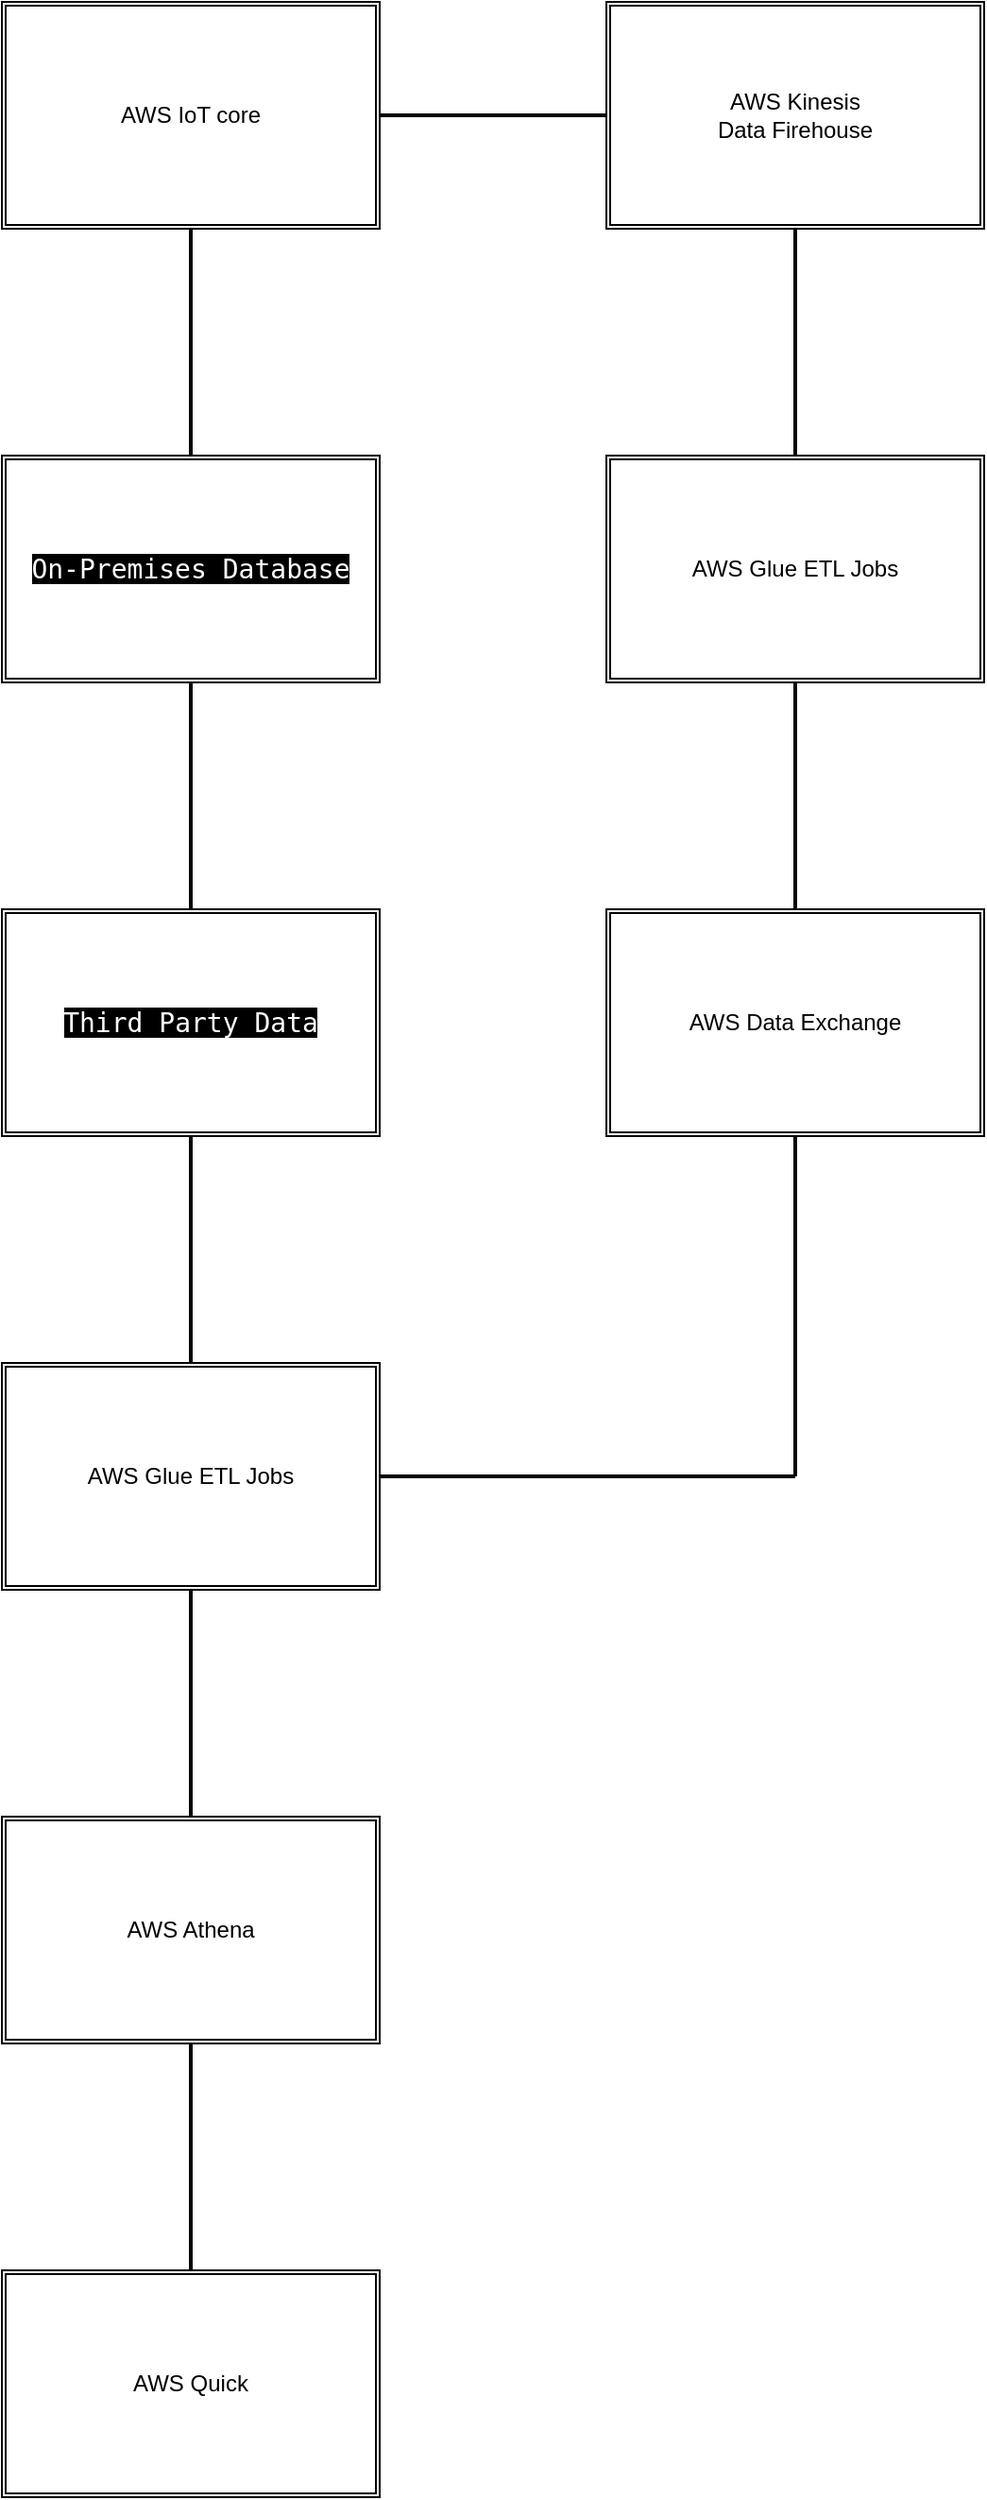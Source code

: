 <mxfile>
    <diagram id="CeNFeEuSDluuCCMmYU3P" name="Page-1">
        <mxGraphModel dx="1051" dy="773" grid="1" gridSize="10" guides="1" tooltips="1" connect="1" arrows="1" fold="1" page="1" pageScale="1" pageWidth="850" pageHeight="1100" math="0" shadow="0">
            <root>
                <mxCell id="0"/>
                <mxCell id="1" parent="0"/>
                <mxCell id="2" value="AWS IoT core" style="shape=ext;double=1;rounded=0;whiteSpace=wrap;html=1;" vertex="1" parent="1">
                    <mxGeometry x="80" y="80" width="200" height="120" as="geometry"/>
                </mxCell>
                <mxCell id="3" value="AWS Glue ETL Jobs" style="shape=ext;double=1;rounded=0;whiteSpace=wrap;html=1;" vertex="1" parent="1">
                    <mxGeometry x="80" y="800" width="200" height="120" as="geometry"/>
                </mxCell>
                <mxCell id="4" value="AWS Athena" style="shape=ext;double=1;rounded=0;whiteSpace=wrap;html=1;" vertex="1" parent="1">
                    <mxGeometry x="80" y="1040" width="200" height="120" as="geometry"/>
                </mxCell>
                <mxCell id="6" value="AWS Kinesis&lt;br&gt;Data Firehouse" style="shape=ext;double=1;rounded=0;whiteSpace=wrap;html=1;" vertex="1" parent="1">
                    <mxGeometry x="400" y="80" width="200" height="120" as="geometry"/>
                </mxCell>
                <mxCell id="7" value="&lt;span style=&quot;color: rgb(255, 255, 255); font-family: &amp;quot;Söhne Mono&amp;quot;, Monaco, &amp;quot;Andale Mono&amp;quot;, &amp;quot;Ubuntu Mono&amp;quot;, monospace; font-size: 14px; text-align: left; background-color: rgb(0, 0, 0);&quot;&gt;On-Premises Database&lt;/span&gt;" style="shape=ext;double=1;rounded=0;whiteSpace=wrap;html=1;" vertex="1" parent="1">
                    <mxGeometry x="80" y="320" width="200" height="120" as="geometry"/>
                </mxCell>
                <mxCell id="8" value="AWS Quick" style="shape=ext;double=1;rounded=0;whiteSpace=wrap;html=1;" vertex="1" parent="1">
                    <mxGeometry x="80" y="1280" width="200" height="120" as="geometry"/>
                </mxCell>
                <mxCell id="9" value="&lt;div style=&quot;text-align: left;&quot;&gt;&lt;font face=&quot;Söhne Mono, Monaco, Andale Mono, Ubuntu Mono, monospace&quot; color=&quot;#ffffff&quot;&gt;&lt;span style=&quot;font-size: 14px; background-color: rgb(0, 0, 0);&quot;&gt;Third Party Data&lt;/span&gt;&lt;/font&gt;&lt;/div&gt;" style="shape=ext;double=1;rounded=0;whiteSpace=wrap;html=1;" vertex="1" parent="1">
                    <mxGeometry x="80" y="560" width="200" height="120" as="geometry"/>
                </mxCell>
                <mxCell id="10" value="AWS Glue ETL Jobs" style="shape=ext;double=1;rounded=0;whiteSpace=wrap;html=1;" vertex="1" parent="1">
                    <mxGeometry x="400" y="320" width="200" height="120" as="geometry"/>
                </mxCell>
                <mxCell id="11" value="AWS Data Exchange" style="shape=ext;double=1;rounded=0;whiteSpace=wrap;html=1;" vertex="1" parent="1">
                    <mxGeometry x="400" y="560" width="200" height="120" as="geometry"/>
                </mxCell>
                <mxCell id="12" value="" style="line;strokeWidth=2;direction=south;html=1;" vertex="1" parent="1">
                    <mxGeometry x="175" y="200" width="10" height="120" as="geometry"/>
                </mxCell>
                <mxCell id="13" value="" style="line;strokeWidth=2;direction=south;html=1;" vertex="1" parent="1">
                    <mxGeometry x="175" y="680" width="10" height="120" as="geometry"/>
                </mxCell>
                <mxCell id="14" value="" style="line;strokeWidth=2;direction=south;html=1;" vertex="1" parent="1">
                    <mxGeometry x="495" y="440" width="10" height="120" as="geometry"/>
                </mxCell>
                <mxCell id="15" value="" style="line;strokeWidth=2;direction=south;html=1;" vertex="1" parent="1">
                    <mxGeometry x="175" y="440" width="10" height="120" as="geometry"/>
                </mxCell>
                <mxCell id="16" value="" style="line;strokeWidth=2;direction=south;html=1;" vertex="1" parent="1">
                    <mxGeometry x="495" y="200" width="10" height="120" as="geometry"/>
                </mxCell>
                <mxCell id="17" value="" style="line;strokeWidth=2;direction=south;html=1;" vertex="1" parent="1">
                    <mxGeometry x="175" y="1160" width="10" height="120" as="geometry"/>
                </mxCell>
                <mxCell id="18" value="" style="line;strokeWidth=2;direction=south;html=1;" vertex="1" parent="1">
                    <mxGeometry x="97.5" y="920" width="165" height="120" as="geometry"/>
                </mxCell>
                <mxCell id="23" value="" style="line;strokeWidth=2;html=1;" vertex="1" parent="1">
                    <mxGeometry x="280" y="135" width="120" height="10" as="geometry"/>
                </mxCell>
                <mxCell id="28" value="" style="line;strokeWidth=2;html=1;" vertex="1" parent="1">
                    <mxGeometry x="280" y="855" width="220" height="10" as="geometry"/>
                </mxCell>
                <mxCell id="32" value="" style="line;strokeWidth=2;direction=south;html=1;" vertex="1" parent="1">
                    <mxGeometry x="495" y="680" width="10" height="180" as="geometry"/>
                </mxCell>
            </root>
        </mxGraphModel>
    </diagram>
</mxfile>